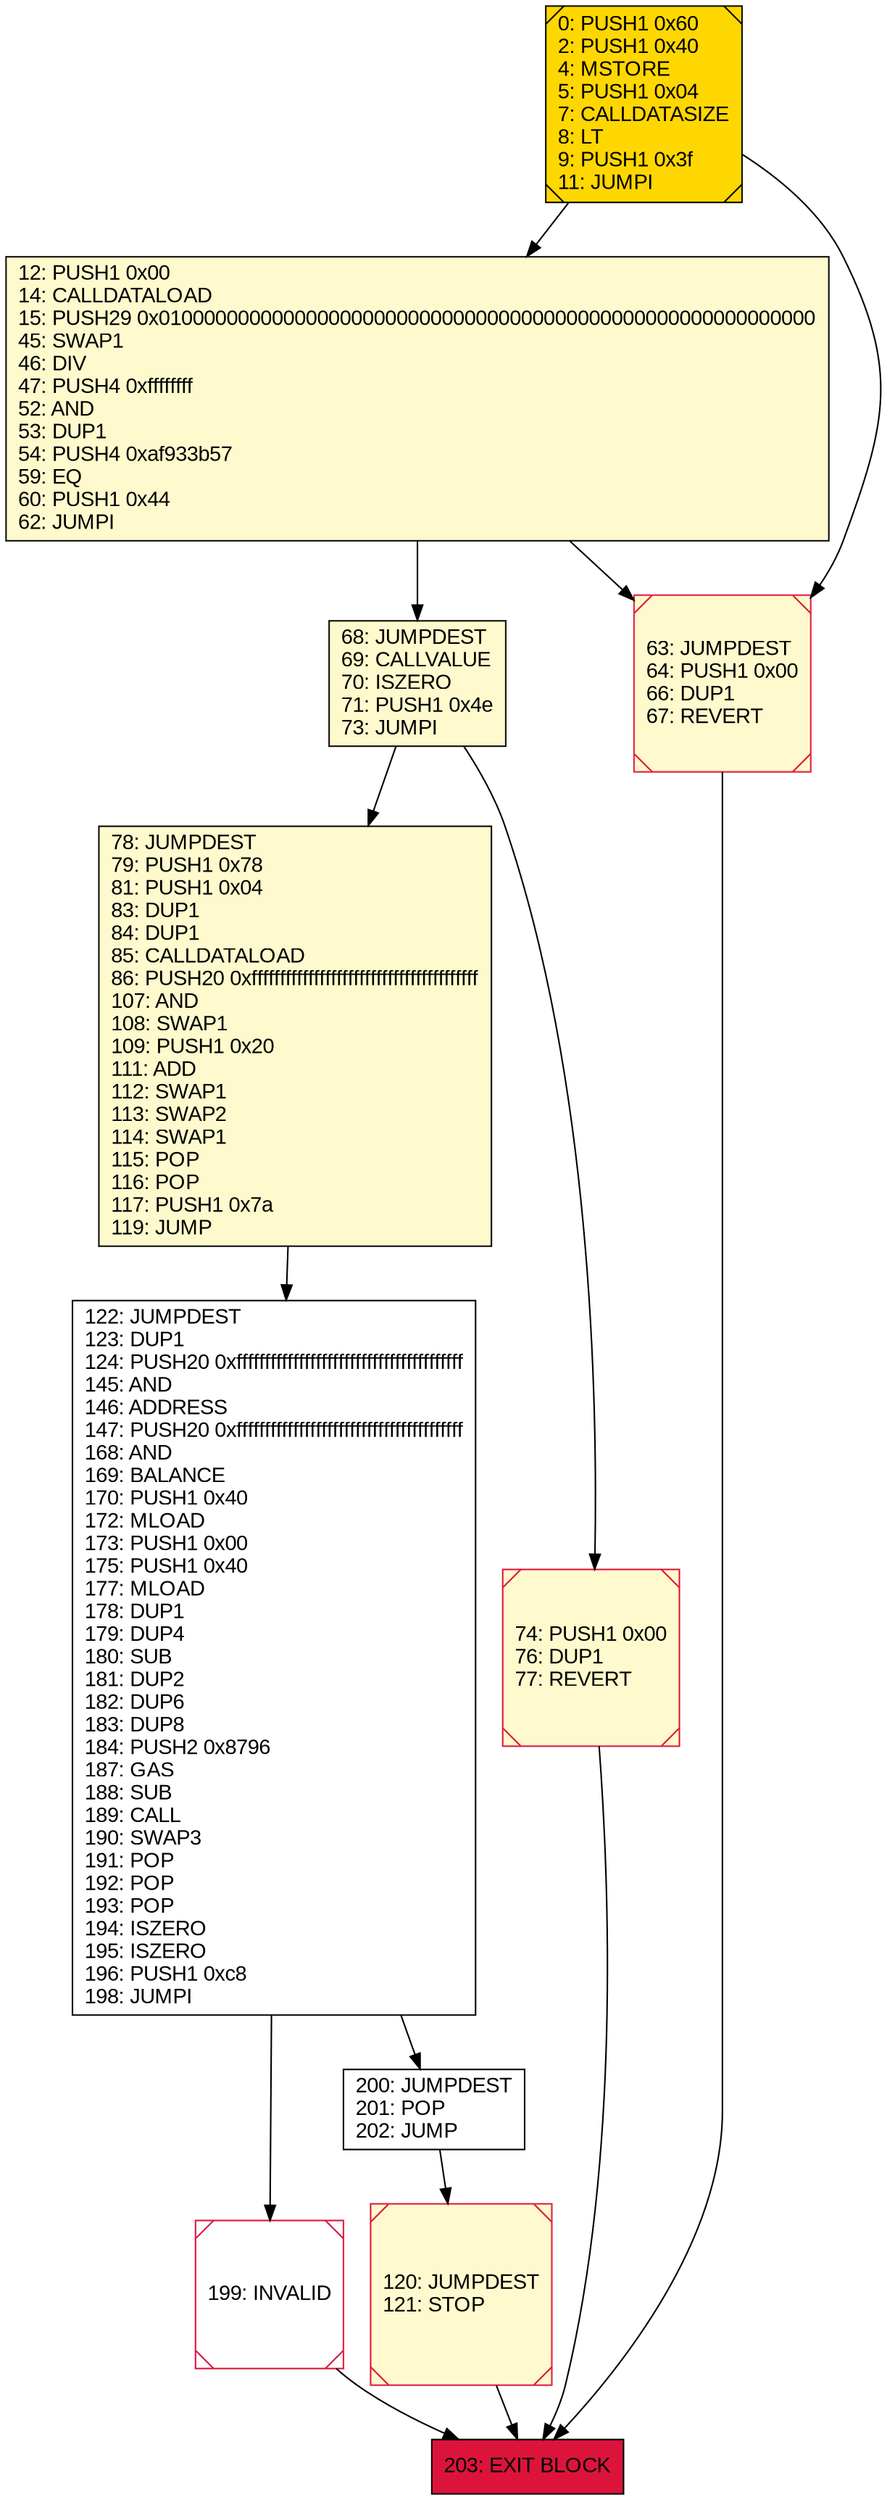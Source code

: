 digraph G {
bgcolor=transparent rankdir=UD;
node [shape=box style=filled color=black fillcolor=white fontname=arial fontcolor=black];
78 [label="78: JUMPDEST\l79: PUSH1 0x78\l81: PUSH1 0x04\l83: DUP1\l84: DUP1\l85: CALLDATALOAD\l86: PUSH20 0xffffffffffffffffffffffffffffffffffffffff\l107: AND\l108: SWAP1\l109: PUSH1 0x20\l111: ADD\l112: SWAP1\l113: SWAP2\l114: SWAP1\l115: POP\l116: POP\l117: PUSH1 0x7a\l119: JUMP\l" fillcolor=lemonchiffon ];
12 [label="12: PUSH1 0x00\l14: CALLDATALOAD\l15: PUSH29 0x0100000000000000000000000000000000000000000000000000000000\l45: SWAP1\l46: DIV\l47: PUSH4 0xffffffff\l52: AND\l53: DUP1\l54: PUSH4 0xaf933b57\l59: EQ\l60: PUSH1 0x44\l62: JUMPI\l" fillcolor=lemonchiffon ];
199 [label="199: INVALID\l" shape=Msquare color=crimson ];
68 [label="68: JUMPDEST\l69: CALLVALUE\l70: ISZERO\l71: PUSH1 0x4e\l73: JUMPI\l" fillcolor=lemonchiffon ];
63 [label="63: JUMPDEST\l64: PUSH1 0x00\l66: DUP1\l67: REVERT\l" fillcolor=lemonchiffon shape=Msquare color=crimson ];
203 [label="203: EXIT BLOCK\l" fillcolor=crimson ];
74 [label="74: PUSH1 0x00\l76: DUP1\l77: REVERT\l" fillcolor=lemonchiffon shape=Msquare color=crimson ];
120 [label="120: JUMPDEST\l121: STOP\l" fillcolor=lemonchiffon shape=Msquare color=crimson ];
0 [label="0: PUSH1 0x60\l2: PUSH1 0x40\l4: MSTORE\l5: PUSH1 0x04\l7: CALLDATASIZE\l8: LT\l9: PUSH1 0x3f\l11: JUMPI\l" fillcolor=lemonchiffon shape=Msquare fillcolor=gold ];
122 [label="122: JUMPDEST\l123: DUP1\l124: PUSH20 0xffffffffffffffffffffffffffffffffffffffff\l145: AND\l146: ADDRESS\l147: PUSH20 0xffffffffffffffffffffffffffffffffffffffff\l168: AND\l169: BALANCE\l170: PUSH1 0x40\l172: MLOAD\l173: PUSH1 0x00\l175: PUSH1 0x40\l177: MLOAD\l178: DUP1\l179: DUP4\l180: SUB\l181: DUP2\l182: DUP6\l183: DUP8\l184: PUSH2 0x8796\l187: GAS\l188: SUB\l189: CALL\l190: SWAP3\l191: POP\l192: POP\l193: POP\l194: ISZERO\l195: ISZERO\l196: PUSH1 0xc8\l198: JUMPI\l" ];
200 [label="200: JUMPDEST\l201: POP\l202: JUMP\l" ];
74 -> 203;
12 -> 68;
12 -> 63;
200 -> 120;
122 -> 199;
120 -> 203;
63 -> 203;
122 -> 200;
68 -> 74;
199 -> 203;
0 -> 63;
0 -> 12;
68 -> 78;
78 -> 122;
}